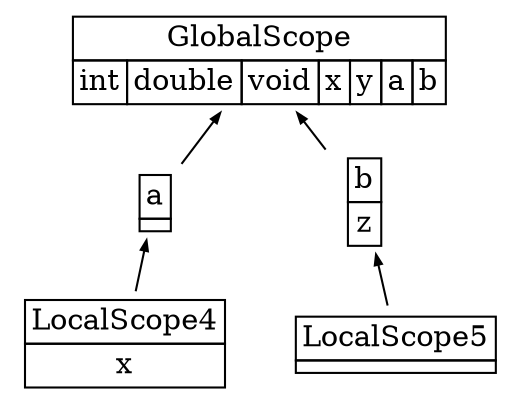 digraph G {
  rankdir = BT
  ranksep = 0.25
  edge [arrowsize = 0.5]
  node [shape = none]

LocalScope4 [label = <<TABLE BORDER="0" CELLBORDER="1" CELLSPACING="0"><TR><TD COLSPAN = "1">LocalScope4</TD></TR><TR><TD>x</TD></TR></TABLE>>];
a [label = <<TABLE BORDER="0" CELLBORDER="1" CELLSPACING="0"><TR><TD COLSPAN = "0">a</TD></TR><TR><TD></TD></TR></TABLE>>];
LocalScope5 [label = <<TABLE BORDER="0" CELLBORDER="1" CELLSPACING="0"><TR><TD COLSPAN = "0">LocalScope5</TD></TR><TR><TD></TD></TR></TABLE>>];
b [label = <<TABLE BORDER="0" CELLBORDER="1" CELLSPACING="0"><TR><TD COLSPAN = "1">b</TD></TR><TR><TD>z</TD></TR></TABLE>>];
GlobalScope [label = <<TABLE BORDER="0" CELLBORDER="1" CELLSPACING="0"><TR><TD COLSPAN = "7">GlobalScope</TD></TR><TR><TD>int</TD><TD>double</TD><TD>void</TD><TD>x</TD><TD>y</TD><TD>a</TD><TD>b</TD></TR></TABLE>>];

a -> GlobalScope;
LocalScope4 -> a;
b -> GlobalScope;
LocalScope5 -> b;
}